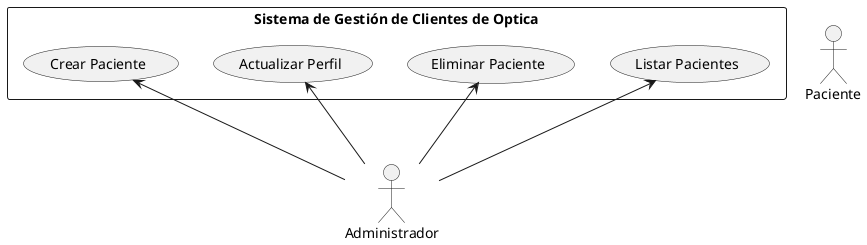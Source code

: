 @startuml
actor "Administrador" as Admin
actor "Paciente" as Paciente

rectangle "Sistema de Gestión de Clientes de Optica" {
    (Crear Paciente) as UC1
    (Actualizar Perfil) as UC2
    (Eliminar Paciente) as UC3
    (Listar Pacientes) as UC4

    Admin -up-> UC1
    Admin -up-> UC2
    Admin -up-> UC3
    Admin -up-> UC4
}

@enduml
